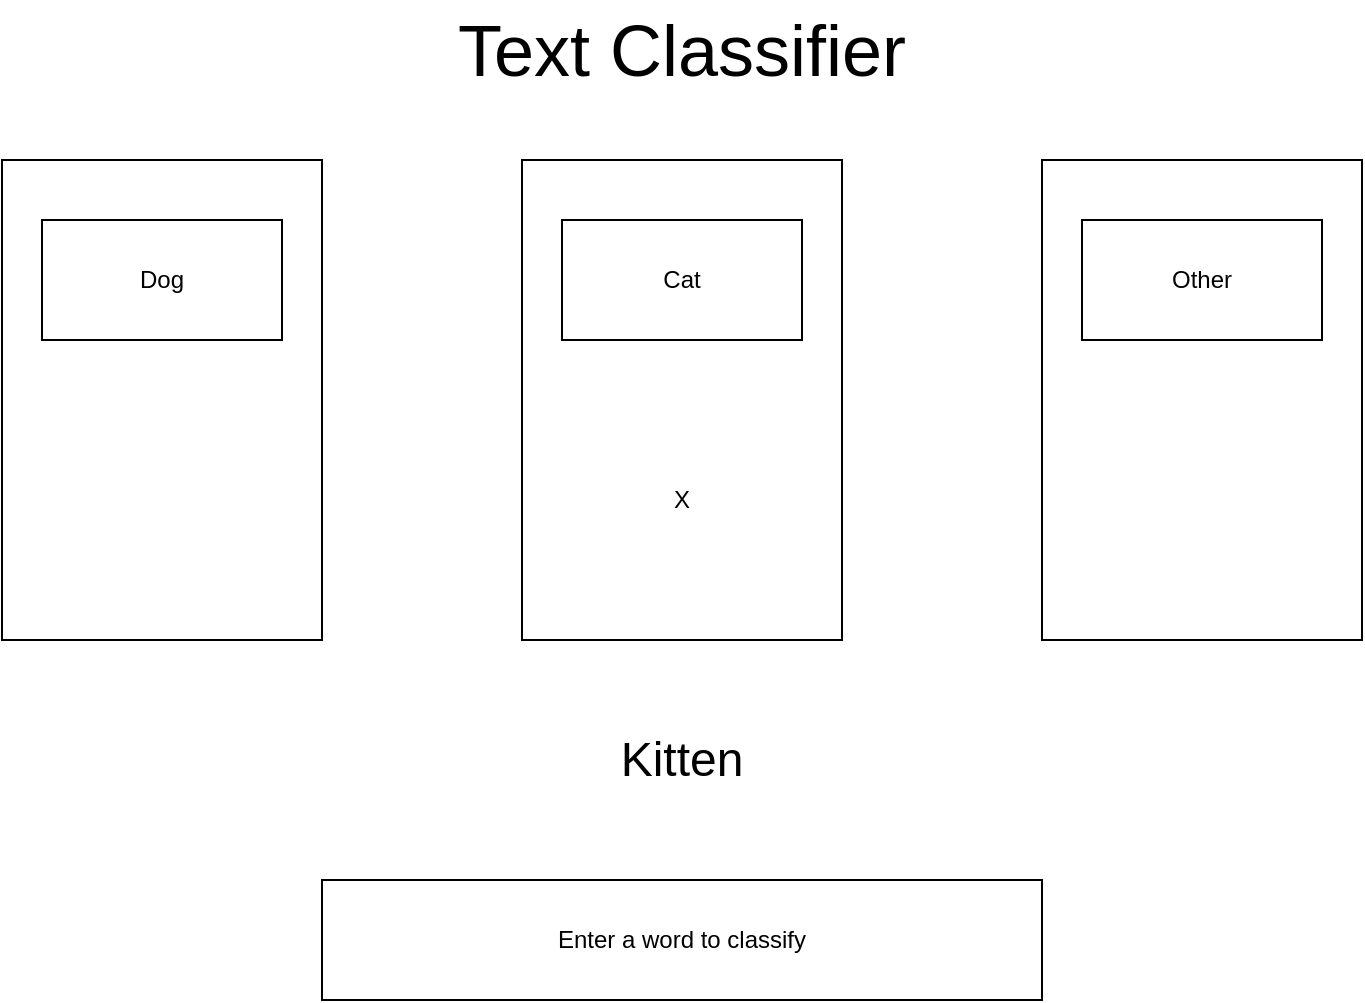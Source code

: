 <mxfile version="10.7.8" type="device"><diagram id="0D7zJJZc45l8pXsbpU9F" name="Page-1"><mxGraphModel dx="1327" dy="808" grid="1" gridSize="10" guides="1" tooltips="1" connect="1" arrows="1" fold="1" page="1" pageScale="1" pageWidth="827" pageHeight="1169" math="0" shadow="0"><root><mxCell id="0"/><mxCell id="1" parent="0"/><object label="" id="PlHLJRDthTsMoE-9PnvX-15"><mxCell style="rounded=0;whiteSpace=wrap;html=1;" vertex="1" parent="1"><mxGeometry x="600" y="120" width="160" height="240" as="geometry"/></mxCell></object><object label="" id="PlHLJRDthTsMoE-9PnvX-14"><mxCell style="rounded=0;whiteSpace=wrap;html=1;" vertex="1" parent="1"><mxGeometry x="340" y="120" width="160" height="240" as="geometry"/></mxCell></object><object label="" id="PlHLJRDthTsMoE-9PnvX-13"><mxCell style="rounded=0;whiteSpace=wrap;html=1;" vertex="1" parent="1"><mxGeometry x="80" y="120" width="160" height="240" as="geometry"/></mxCell></object><object label="Dog" id="PlHLJRDthTsMoE-9PnvX-1"><mxCell style="rounded=0;whiteSpace=wrap;html=1;" vertex="1" parent="1"><mxGeometry x="100" y="150" width="120" height="60" as="geometry"/></mxCell></object><object label="&amp;nbsp;" id="PlHLJRDthTsMoE-9PnvX-5"><mxCell style="text;html=1;strokeColor=none;fillColor=none;align=center;verticalAlign=middle;whiteSpace=wrap;rounded=0;" vertex="1" parent="1"><mxGeometry x="100" y="270" width="120" height="40" as="geometry"/></mxCell></object><object label="Cat" id="PlHLJRDthTsMoE-9PnvX-6"><mxCell style="rounded=0;whiteSpace=wrap;html=1;" vertex="1" parent="1"><mxGeometry x="360" y="150" width="120" height="60" as="geometry"/></mxCell></object><object label="X" id="PlHLJRDthTsMoE-9PnvX-7"><mxCell style="text;html=1;strokeColor=none;fillColor=none;align=center;verticalAlign=middle;whiteSpace=wrap;rounded=0;" vertex="1" parent="1"><mxGeometry x="360" y="270" width="120" height="40" as="geometry"/></mxCell></object><object label="Other" id="PlHLJRDthTsMoE-9PnvX-10"><mxCell style="rounded=0;whiteSpace=wrap;html=1;" vertex="1" parent="1"><mxGeometry x="620" y="150" width="120" height="60" as="geometry"/></mxCell></object><object label="&amp;nbsp;" id="PlHLJRDthTsMoE-9PnvX-11"><mxCell style="text;html=1;strokeColor=none;fillColor=none;align=center;verticalAlign=middle;whiteSpace=wrap;rounded=0;" vertex="1" parent="1"><mxGeometry x="620" y="270" width="120" height="40" as="geometry"/></mxCell></object><object label="Enter a word to classify" id="PlHLJRDthTsMoE-9PnvX-12"><mxCell style="rounded=0;whiteSpace=wrap;html=1;" vertex="1" parent="1"><mxGeometry x="240" y="480" width="360" height="60" as="geometry"/></mxCell></object><object label="&lt;font style=&quot;font-size: 36px&quot;&gt;Text Classifier&lt;/font&gt;" id="PlHLJRDthTsMoE-9PnvX-16"><mxCell style="text;html=1;strokeColor=none;fillColor=none;align=center;verticalAlign=middle;whiteSpace=wrap;rounded=0;" vertex="1" parent="1"><mxGeometry x="290" y="40" width="260" height="50" as="geometry"/></mxCell></object><object label="&lt;font style=&quot;font-size: 24px&quot;&gt;Kitten&lt;/font&gt;" id="PlHLJRDthTsMoE-9PnvX-17"><mxCell style="text;html=1;strokeColor=none;fillColor=none;align=center;verticalAlign=middle;whiteSpace=wrap;rounded=0;" vertex="1" parent="1"><mxGeometry x="320" y="400" width="200" height="40" as="geometry"/></mxCell></object></root></mxGraphModel></diagram></mxfile>